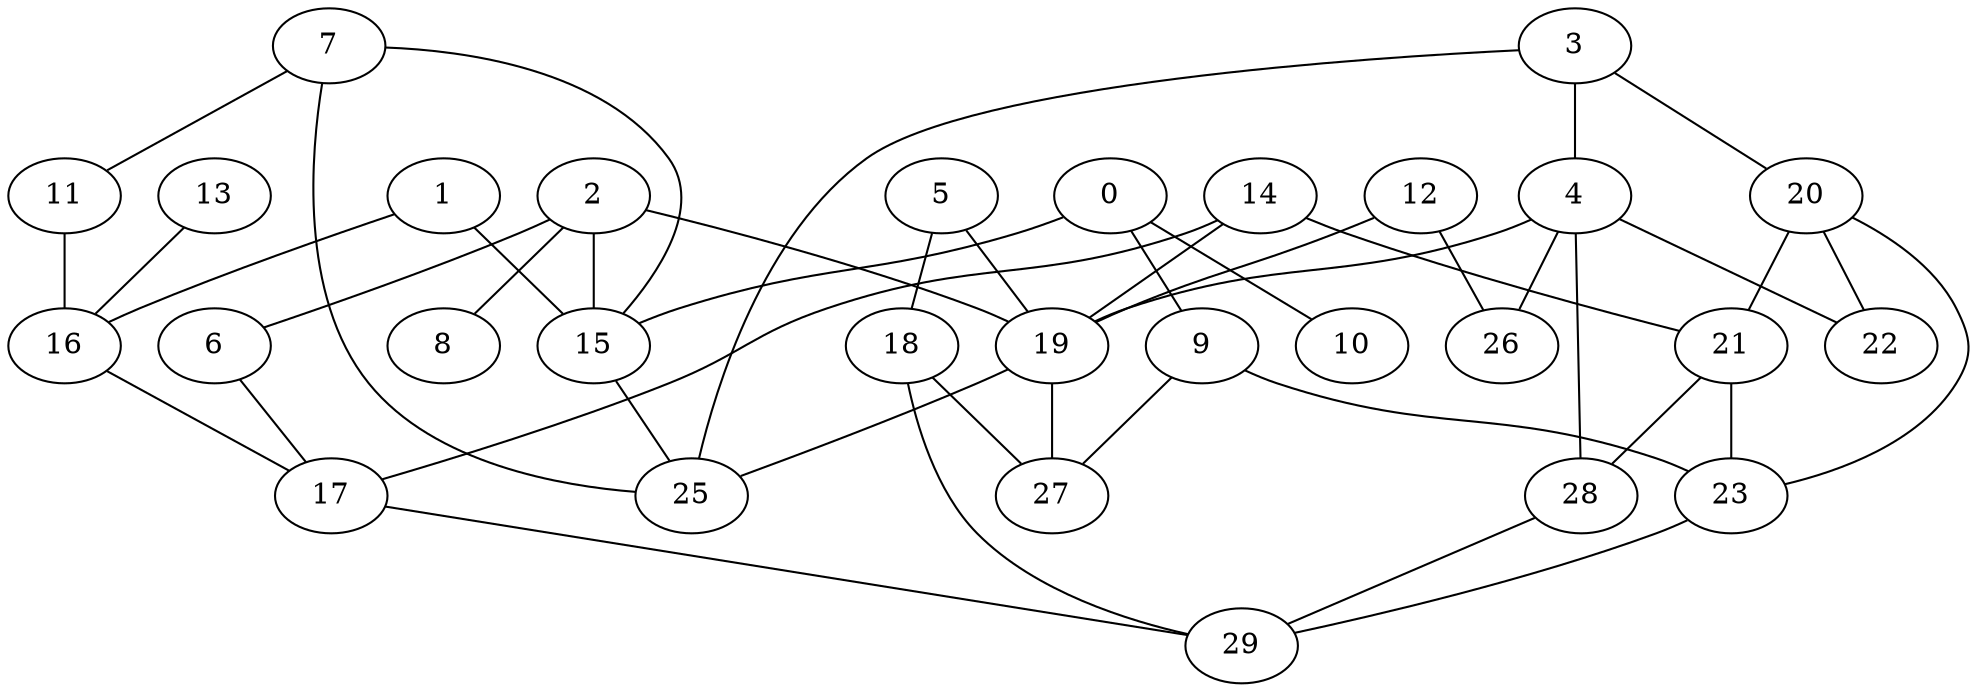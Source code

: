 graph G {
    "11" -- "16";
    "14" -- "17";
    "3" -- "25";
    "28" -- "29";
    "17" -- "29";
    "21" -- "28";
    "2" -- "8";
    "1" -- "15";
    "7" -- "25";
    "5" -- "19";
    "4" -- "22";
    "0" -- "10";
    "7" -- "11";
    "6" -- "17";
    "16" -- "17";
    "2" -- "19";
    "7" -- "15";
    "0" -- "15";
    "4" -- "19";
    "20" -- "21";
    "0" -- "9";
    "1" -- "16";
    "3" -- "20";
    "5" -- "18";
    "13" -- "16";
    "18" -- "27";
    "19" -- "25";
    "2" -- "6";
    "4" -- "28";
    "20" -- "22";
    "15" -- "25";
    "14" -- "19";
    "23" -- "29";
    "21" -- "23";
    "20" -- "23";
    "9" -- "27";
    "12" -- "26";
    "19" -- "27";
    "12" -- "19";
    "9" -- "23";
    "4" -- "26";
    "18" -- "29";
    "14" -- "21";
    "2" -- "15";
    "3" -- "4";
}
